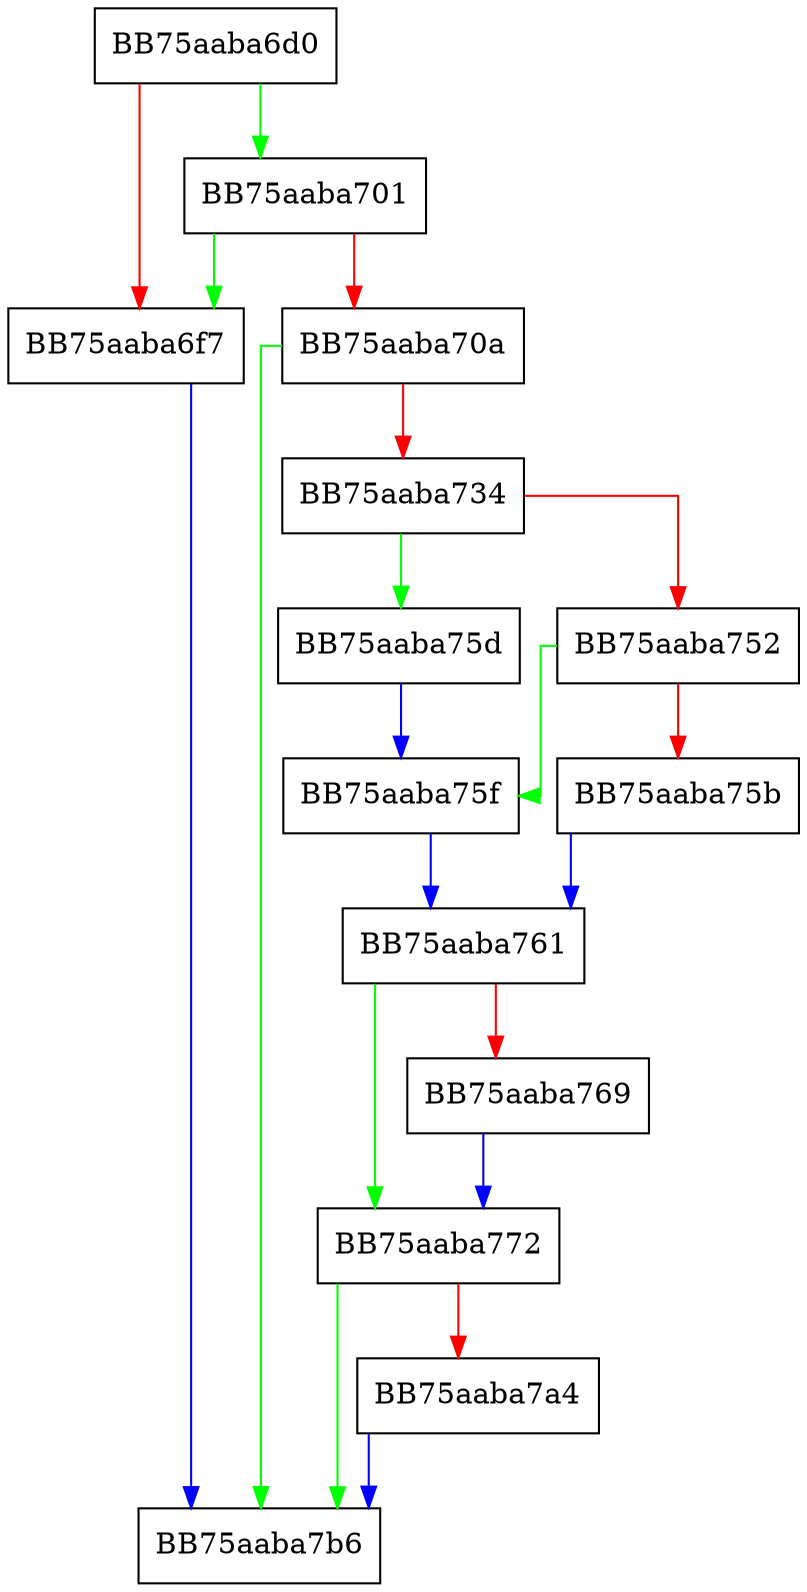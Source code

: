 digraph Init {
  node [shape="box"];
  graph [splines=ortho];
  BB75aaba6d0 -> BB75aaba701 [color="green"];
  BB75aaba6d0 -> BB75aaba6f7 [color="red"];
  BB75aaba6f7 -> BB75aaba7b6 [color="blue"];
  BB75aaba701 -> BB75aaba6f7 [color="green"];
  BB75aaba701 -> BB75aaba70a [color="red"];
  BB75aaba70a -> BB75aaba7b6 [color="green"];
  BB75aaba70a -> BB75aaba734 [color="red"];
  BB75aaba734 -> BB75aaba75d [color="green"];
  BB75aaba734 -> BB75aaba752 [color="red"];
  BB75aaba752 -> BB75aaba75f [color="green"];
  BB75aaba752 -> BB75aaba75b [color="red"];
  BB75aaba75b -> BB75aaba761 [color="blue"];
  BB75aaba75d -> BB75aaba75f [color="blue"];
  BB75aaba75f -> BB75aaba761 [color="blue"];
  BB75aaba761 -> BB75aaba772 [color="green"];
  BB75aaba761 -> BB75aaba769 [color="red"];
  BB75aaba769 -> BB75aaba772 [color="blue"];
  BB75aaba772 -> BB75aaba7b6 [color="green"];
  BB75aaba772 -> BB75aaba7a4 [color="red"];
  BB75aaba7a4 -> BB75aaba7b6 [color="blue"];
}